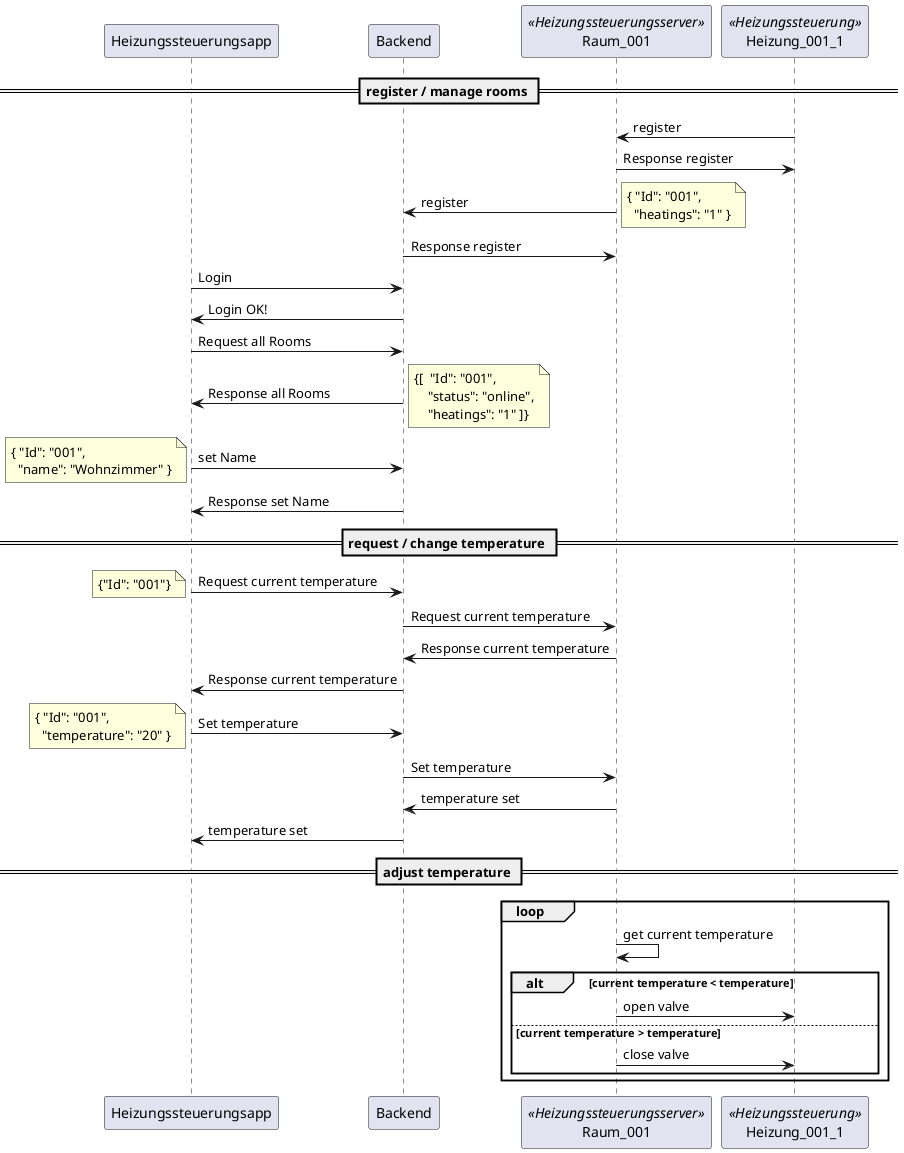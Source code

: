 @startuml
participant "Heizungssteuerungsapp" as App
participant "Backend" as Backend
participant "Raum_001" as HS << Heizungssteuerungsserver >>
participant "Heizung_001_1" as Heizung <<Heizungssteuerung>>

== register / manage rooms ==
Heizung -> HS: register
HS -> Heizung: Response register
HS -> Backend: register
note right
  { "Id": "001",
    "heatings": "1" }
end note
Backend -> HS: Response register

App -> Backend: Login
Backend -> App: Login OK!

App -> Backend: Request all Rooms
Backend -> App: Response all Rooms
note right
  {[  "Id": "001",
      "status": "online",
      "heatings": "1" ]}
end note

App -> Backend: set Name
note left
  { "Id": "001",
    "name": "Wohnzimmer" }
end note
Backend -> App: Response set Name

== request / change temperature ==
App -> Backend: Request current temperature
note left: {"Id": "001"}
Backend -> HS: Request current temperature
HS -> Backend: Response current temperature
Backend -> App: Response current temperature
App -> Backend: Set temperature
note left
  { "Id": "001",
    "temperature": "20" }
end note

Backend -> HS: Set temperature
HS -> Backend: temperature set
Backend -> App: temperature set

== adjust temperature ==
loop
  HS -> HS: get current temperature
  alt current temperature < temperature
      HS -> Heizung: open valve
  else current temperature > temperature
      HS -> Heizung: close valve
  end
end




@enduml
